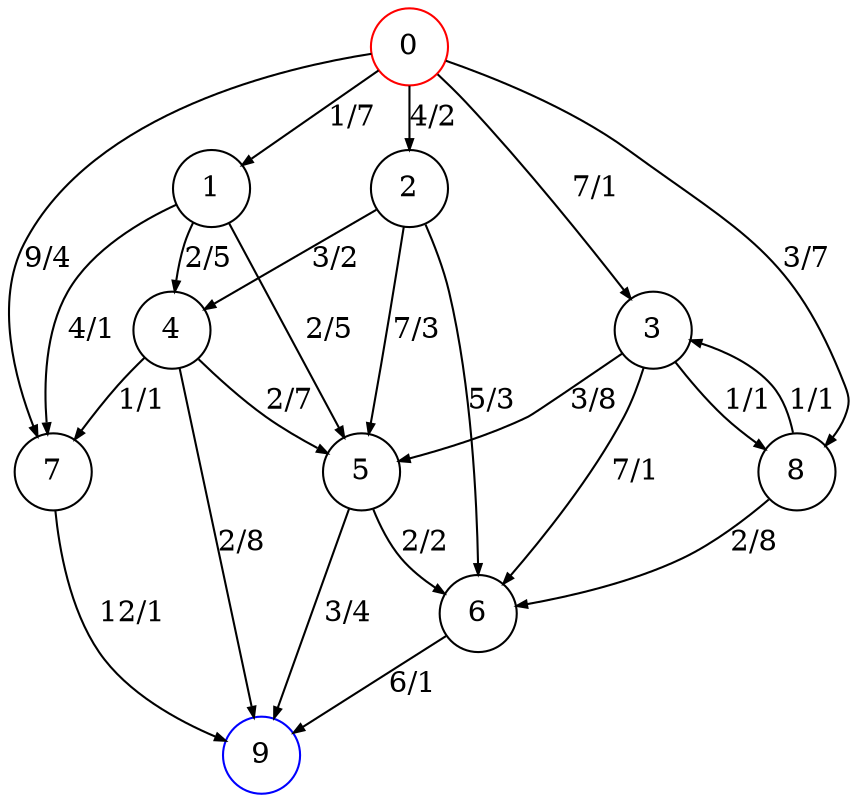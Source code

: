digraph G {
  ranksep=0.2;
	node [label="\N", shape=circle];
	edge [penwidth=1, arrowsize="0.5"];
	graph [bb="0,0,399.52,498"];
	0 [color=red, label=0, pos="189.51,479", width="0.5", height="0.51389"];
	1 [label=1, pos="95.511,387", width="0.5", height="0.51389"];
	2 [label=2, pos="189.51,387", width="0.5", height="0.51389"];
	3 [label=3, pos="306.51,295", width="0.5", height="0.51389"];
	7 [label=7, pos="20.511,203", width="0.5", height="0.51389"];
	8 [label=8, pos="375.51,203", width="0.5", height="0.51389"];
	4 [label=4, pos="76.511,295", width="0.5", height="0.51389"];
	5 [label=5, pos="168.51,203", width="0.5", height="0.51389"];
	6 [label=6, pos="222.51,111", width="0.5", height="0.51389"];
	9 [color=blue, label=9, pos="113.51,19", width="0.5", height="0.51389"];
	0 -> 1 [label="1/7", pos="e,108.77,399.98 176.44,466.21 159.84,449.96 131.14,421.87 112.76,403.88", lp="162.01,433"];
	0 -> 2 [label="4/2", pos="e,189.51,405.59 189.51,460.38 189.51,446.04 189.51,426.12 189.51,410.65", lp="201.01,433"];
	0 -> 3 [label="7/1", pos="e,297.2,311.15 200.83,464.07 205.77,457.41 211.56,449.4 216.51,442 246.06,397.86 277.9,344.26 294.65,315.54", lp="274.01,387"];
	0 -> 7 [label="9/4", pos="e,14.129,220.61 172.09,473.43 133.12,459.84 39.936,420.83 9.5107,350 -8.1545,308.88 3.4492,255.34 12.576,225.54", lp="21.011,341"];
	0 -> 8 [label="3/7", pos="e,387.1,217.29 205.22,469.69 225.95,456.95 262.91,432.6 289.51,406 347.08,348.42 372.27,335.42 397.51,258 401.53,245.68 396.26,232.16\
 389.88,221.61", lp="372.01,341"];
	1 -> 4 [label="2/5", pos="e,76.946,313.53 87.966,369.98 85.524,363.8 83.051,356.69 81.511,350 79.188,339.91 77.936,328.54 77.263,318.77", lp="93.011,341"];
	1 -> 5 [label="2/5", pos="e,161.61,220.4 102.38,369.69 115.69,336.13 145,262.26 159.72,225.16", lp="150.01,295"];
	1 -> 7 [label="4/1", pos="e,17.749,221.56 80.457,376.37 63.864,363.67 38.002,340.76 26.511,314 14.404,285.81 15.02,249.82 17.226,226.6", lp="38.011,295"];
	2 -> 4 [label="3/2", pos="e,90.706,306.56 175.2,375.35 154.74,358.69 117.12,328.06 94.707,309.81", lp="154.01,341"];
	2 -> 5 [label="7/3", pos="e,171.1,221.43 187.64,368.42 184.81,340.51 179.14,286.12 173.51,240 172.98,235.65 172.38,231.02 171.79,226.56", lp="193.01,295"];
	2 -> 6 [label="5/3", pos="e,222.38,129.61 195.14,369.2 199.53,354.54 205.39,333.13 208.51,314 218.98,249.86 221.63,173.08 222.29,134.95", lp="228.01,249"];
	3 -> 5 [label="3/8", pos="e,185.73,209.43 293.35,282.07 278.85,267.99 256.3,246.59 246.51,240 228.82,228.09 206.7,217.99 190.54,211.37", lp="279.01,249"];
	3 -> 6 [label="7/1", pos="e,232.68,126.67 303.07,276.81 300.72,265.92 297.18,251.93 292.51,240 276.68,199.57 250.91,155.81 235.45,131.07", lp="296.01,203"];
	3 -> 8 [label="1/1", pos="e,362.19,215.77 315.5,278.54 321.92,267.3 331.07,252.28 340.51,240 345.96,232.92 352.56,225.66 358.55,219.48", lp="352.01,249"];
	4 -> 5 [label="2/7", pos="e,153.39,213.96 87.505,280.31 96.4,268.83 109.54,252.73 122.51,240 130.81,231.86 140.79,223.67 149.32,217.07", lp="134.01,249"];
	4 -> 7 [label="1/1", pos="e,29.392,219.57 65.767,279.7 61.242,273.1 55.995,265.25 51.511,258 44.713,247 37.599,234.47 31.903,224.14", lp="63.011,249"];
	4 -> 9 [label="2/8", pos="e,111.04,37.457 78.996,276.46 85.526,227.75 103.16,96.215 110.37,42.415", lp="107.01,157"];
	5 -> 6 [label="2/2", pos="e,208.15,122.35 171.82,184.74 174.39,173.57 178.7,159.3 185.51,148 190.41,139.88 197.46,132.24 204.09,126.02", lp="197.01,157"];
	5 -> 9 [label="3/4", pos="e,118.83,36.78 163.14,185.02 153.09,151.41 131.47,79.093 120.38,41.99", lp="157.01,111"];
	6 -> 9 [label="6/1", pos="e,127.76,31.03 208.26,98.973 188.6,82.374 153.13,52.441 131.61,34.279", lp="189.01,65"];
	7 -> 9 [label="12/1", pos="e,98.497,29.747 21.232,184.36 22.768,161.5 27.562,122.08 42.511,92 54.622,67.625 77.844,46.166 94.433,32.932", lp="58.511,111"];
	8 -> 3 [label="1/1", pos="e,323.35,288.35 374.96,221.74 373.81,233.1 370.85,247.39 363.51,258 354.8,270.59 340.28,279.93 328.07,286.07", lp="382.01,249"];
	8 -> 6 [label="2/8", pos="e,240.19,115.24 363.78,188.17 353.49,175.98 337.53,158.99 320.51,148 296.85,132.73 265.95,122.39 245.23,116.61", lp="353.01,157"];
}
